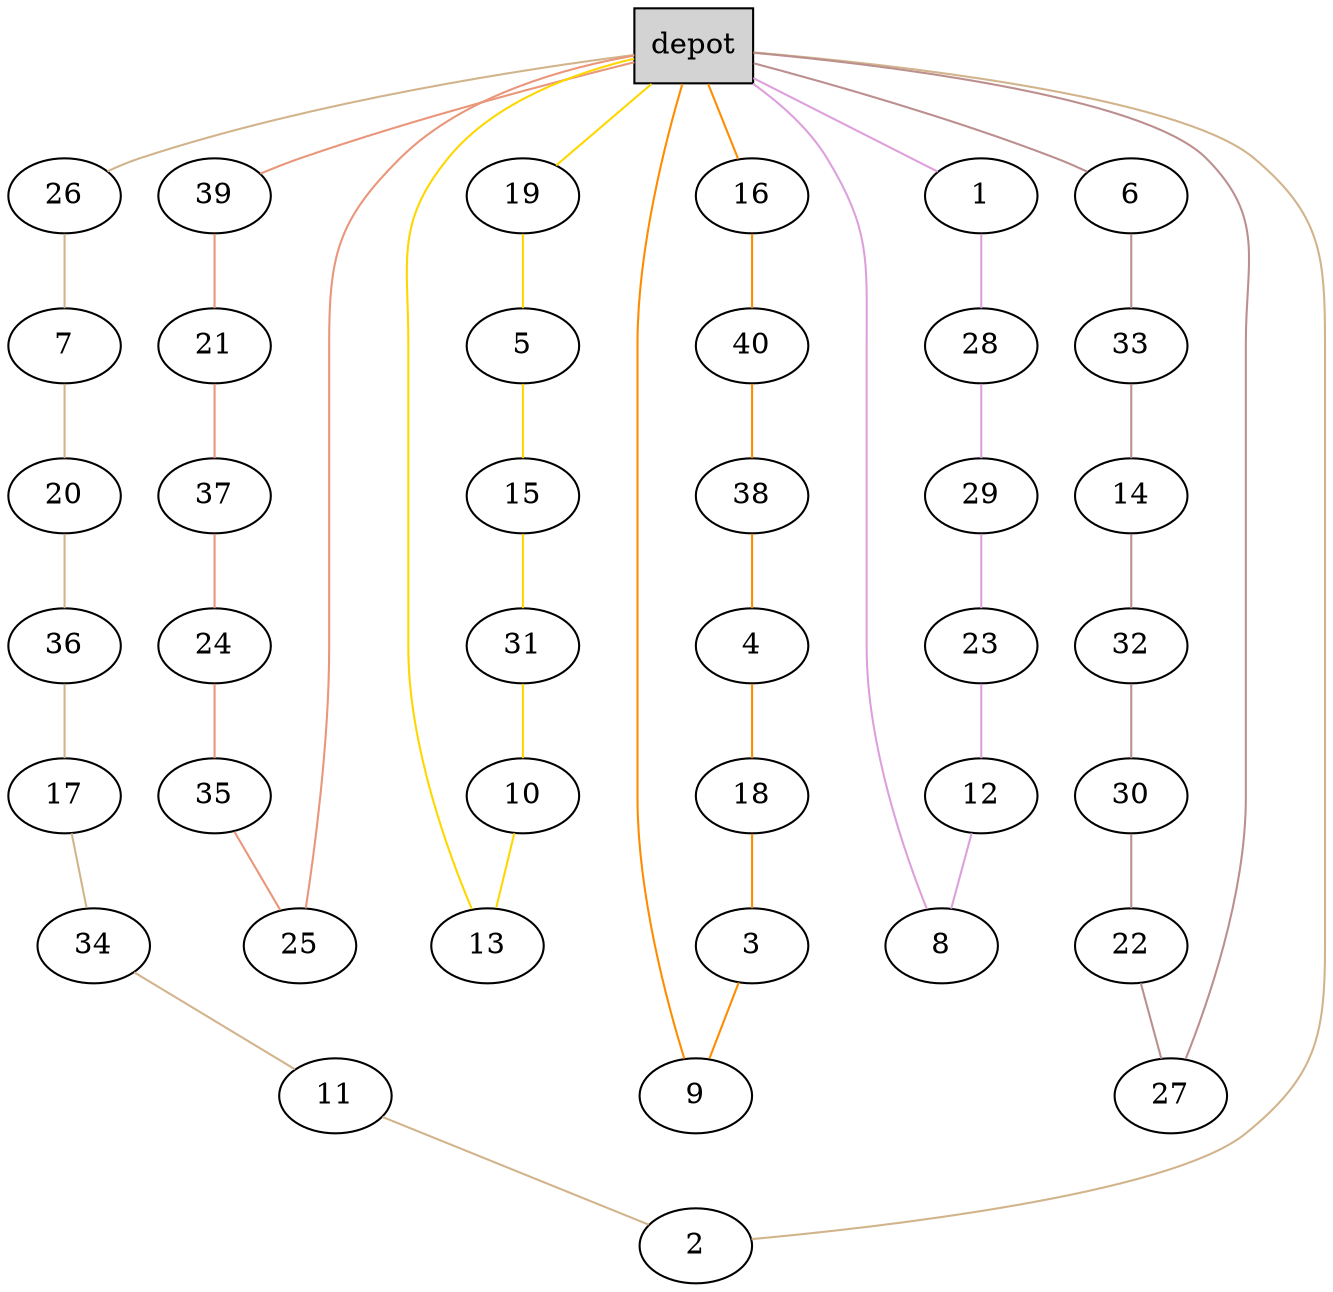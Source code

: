 graph G {
  0[shape = box, label = "depot", style = filled ];
  39[shape = ellipse];
  "0"--"39"[color = darksalmon];
  21[shape = ellipse];
  "39"--"21"[color = darksalmon];
  37[shape = ellipse];
  "21"--"37"[color = darksalmon];
  24[shape = ellipse];
  "37"--"24"[color = darksalmon];
  35[shape = ellipse];
  "24"--"35"[color = darksalmon];
  25[shape = ellipse];
  "35"--"25"[color = darksalmon];
  "25"--"0"[color = darksalmon];
  19[shape = ellipse];
  "0"--"19"[color = gold];
  5[shape = ellipse];
  "19"--"5"[color = gold];
  15[shape = ellipse];
  "5"--"15"[color = gold];
  31[shape = ellipse];
  "15"--"31"[color = gold];
  10[shape = ellipse];
  "31"--"10"[color = gold];
  13[shape = ellipse];
  "10"--"13"[color = gold];
  "13"--"0"[color = gold];
  1[shape = ellipse];
  "0"--"1"[color = plum];
  28[shape = ellipse];
  "1"--"28"[color = plum];
  29[shape = ellipse];
  "28"--"29"[color = plum];
  23[shape = ellipse];
  "29"--"23"[color = plum];
  12[shape = ellipse];
  "23"--"12"[color = plum];
  8[shape = ellipse];
  "12"--"8"[color = plum];
  "8"--"0"[color = plum];
  26[shape = ellipse];
  "0"--"26"[color = tan];
  7[shape = ellipse];
  "26"--"7"[color = tan];
  20[shape = ellipse];
  "7"--"20"[color = tan];
  36[shape = ellipse];
  "20"--"36"[color = tan];
  17[shape = ellipse];
  "36"--"17"[color = tan];
  34[shape = ellipse];
  "17"--"34"[color = tan];
  11[shape = ellipse];
  "34"--"11"[color = tan];
  2[shape = ellipse];
  "11"--"2"[color = tan];
  "2"--"0"[color = tan];
  16[shape = ellipse];
  "0"--"16"[color = darkorange];
  40[shape = ellipse];
  "16"--"40"[color = darkorange];
  38[shape = ellipse];
  "40"--"38"[color = darkorange];
  4[shape = ellipse];
  "38"--"4"[color = darkorange];
  18[shape = ellipse];
  "4"--"18"[color = darkorange];
  3[shape = ellipse];
  "18"--"3"[color = darkorange];
  9[shape = ellipse];
  "3"--"9"[color = darkorange];
  "9"--"0"[color = darkorange];
  6[shape = ellipse];
  "0"--"6"[color = rosybrown];
  33[shape = ellipse];
  "6"--"33"[color = rosybrown];
  14[shape = ellipse];
  "33"--"14"[color = rosybrown];
  32[shape = ellipse];
  "14"--"32"[color = rosybrown];
  30[shape = ellipse];
  "32"--"30"[color = rosybrown];
  22[shape = ellipse];
  "30"--"22"[color = rosybrown];
  27[shape = ellipse];
  "22"--"27"[color = rosybrown];
  "27"--"0"[color = rosybrown];
}
